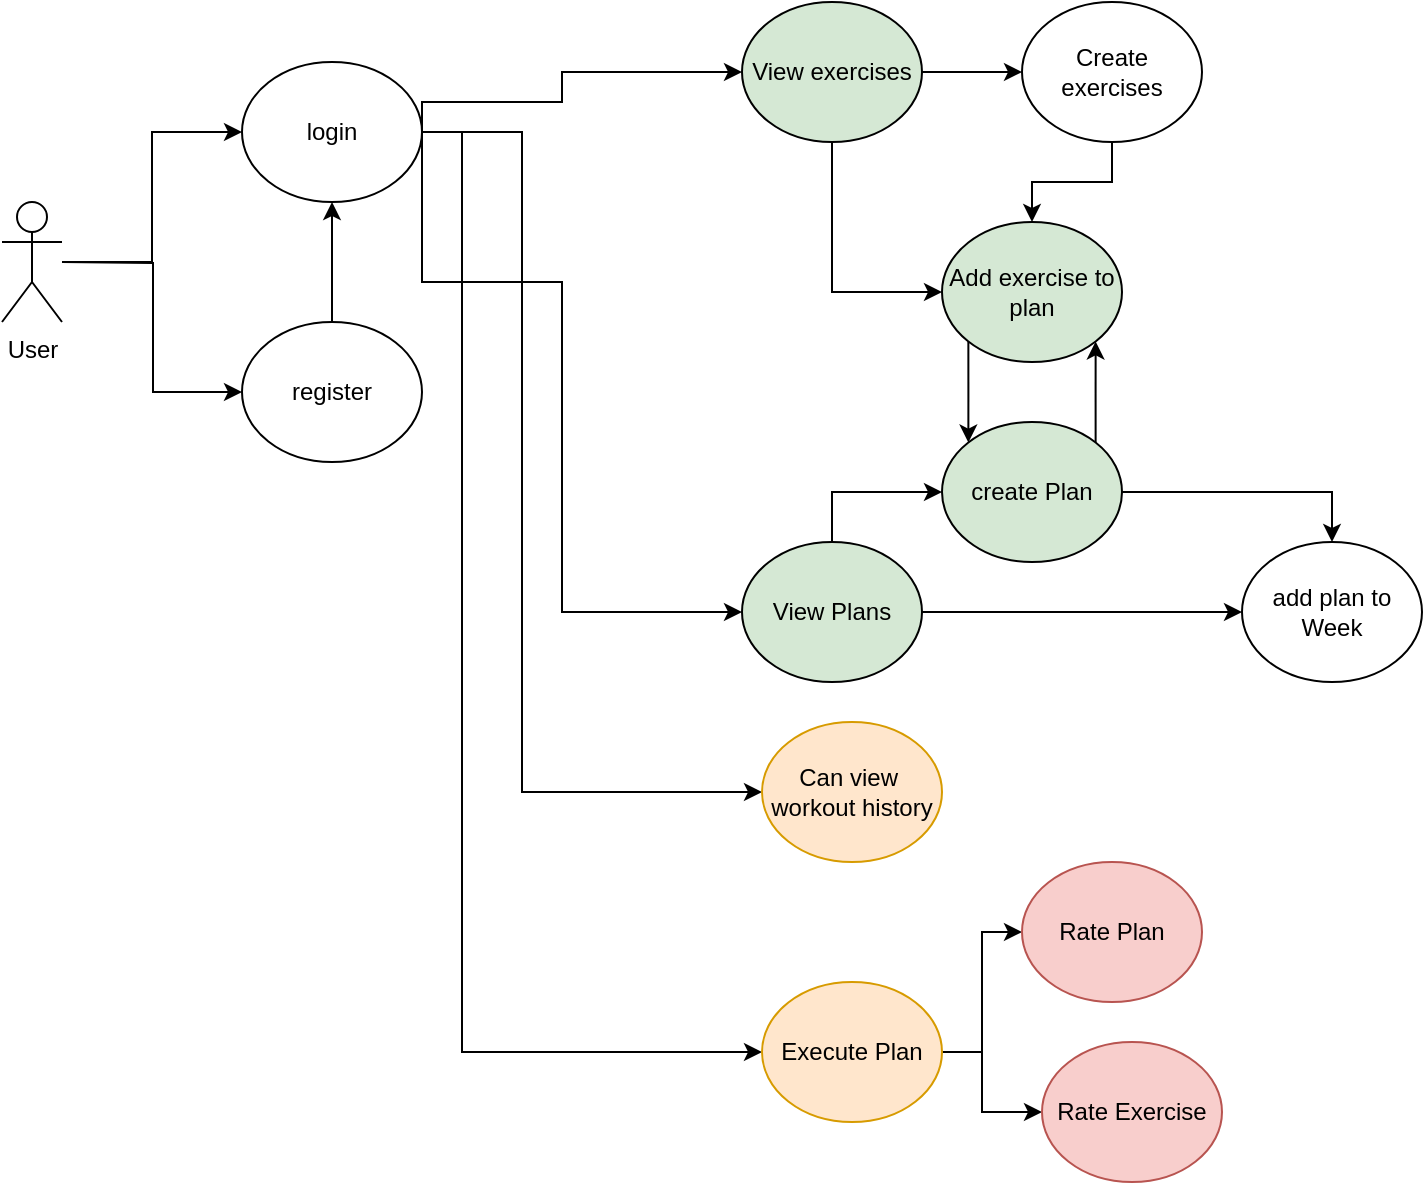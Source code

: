 <mxfile version="13.9.9" type="device"><diagram id="EyVBt6yn5ezmpiW4qas2" name="Page-1"><mxGraphModel dx="808" dy="850" grid="1" gridSize="10" guides="1" tooltips="1" connect="1" arrows="1" fold="1" page="1" pageScale="1" pageWidth="850" pageHeight="1100" math="0" shadow="0"><root><mxCell id="0"/><mxCell id="1" parent="0"/><mxCell id="ew1_HLHAnBQzXtsTmsNw-2" style="edgeStyle=orthogonalEdgeStyle;rounded=0;orthogonalLoop=1;jettySize=auto;html=1;" parent="1" source="ew1_HLHAnBQzXtsTmsNw-1" target="ew1_HLHAnBQzXtsTmsNw-3" edge="1"><mxGeometry relative="1" as="geometry"><mxPoint x="230" y="120" as="targetPoint"/></mxGeometry></mxCell><mxCell id="ew1_HLHAnBQzXtsTmsNw-1" value="User" style="shape=umlActor;verticalLabelPosition=bottom;verticalAlign=top;html=1;outlineConnect=0;" parent="1" vertex="1"><mxGeometry x="100" y="140" width="30" height="60" as="geometry"/></mxCell><mxCell id="ew1_HLHAnBQzXtsTmsNw-10" style="edgeStyle=orthogonalEdgeStyle;rounded=0;orthogonalLoop=1;jettySize=auto;html=1;exitX=1;exitY=0.5;exitDx=0;exitDy=0;entryX=0;entryY=0.5;entryDx=0;entryDy=0;" parent="1" source="ew1_HLHAnBQzXtsTmsNw-3" edge="1"><mxGeometry relative="1" as="geometry"><mxPoint x="470" y="75" as="targetPoint"/><Array as="points"><mxPoint x="310" y="90"/><mxPoint x="380" y="90"/><mxPoint x="380" y="75"/></Array></mxGeometry></mxCell><mxCell id="ew1_HLHAnBQzXtsTmsNw-12" style="edgeStyle=orthogonalEdgeStyle;rounded=0;orthogonalLoop=1;jettySize=auto;html=1;exitX=1;exitY=0.5;exitDx=0;exitDy=0;entryX=0;entryY=0.5;entryDx=0;entryDy=0;" parent="1" source="ew1_HLHAnBQzXtsTmsNw-3" target="ew1_HLHAnBQzXtsTmsNw-28" edge="1"><mxGeometry relative="1" as="geometry"><mxPoint x="310" y="195" as="sourcePoint"/><mxPoint x="470" y="275" as="targetPoint"/><Array as="points"><mxPoint x="310" y="180"/><mxPoint x="380" y="180"/><mxPoint x="380" y="345"/></Array></mxGeometry></mxCell><mxCell id="ew1_HLHAnBQzXtsTmsNw-14" style="edgeStyle=orthogonalEdgeStyle;rounded=0;orthogonalLoop=1;jettySize=auto;html=1;exitX=1;exitY=0.5;exitDx=0;exitDy=0;entryX=0;entryY=0.5;entryDx=0;entryDy=0;" parent="1" source="ew1_HLHAnBQzXtsTmsNw-3" target="ew1_HLHAnBQzXtsTmsNw-13" edge="1"><mxGeometry relative="1" as="geometry"><Array as="points"><mxPoint x="360" y="105"/><mxPoint x="360" y="435"/></Array></mxGeometry></mxCell><mxCell id="ew1_HLHAnBQzXtsTmsNw-18" style="edgeStyle=orthogonalEdgeStyle;rounded=0;orthogonalLoop=1;jettySize=auto;html=1;exitX=1;exitY=0.5;exitDx=0;exitDy=0;entryX=0;entryY=0.5;entryDx=0;entryDy=0;" parent="1" source="ew1_HLHAnBQzXtsTmsNw-3" target="ew1_HLHAnBQzXtsTmsNw-17" edge="1"><mxGeometry relative="1" as="geometry"><Array as="points"><mxPoint x="330" y="105"/><mxPoint x="330" y="565"/></Array></mxGeometry></mxCell><mxCell id="ew1_HLHAnBQzXtsTmsNw-3" value="login" style="ellipse;whiteSpace=wrap;html=1;" parent="1" vertex="1"><mxGeometry x="220" y="70" width="90" height="70" as="geometry"/></mxCell><mxCell id="ew1_HLHAnBQzXtsTmsNw-11" style="edgeStyle=orthogonalEdgeStyle;rounded=0;orthogonalLoop=1;jettySize=auto;html=1;exitX=0.5;exitY=0;exitDx=0;exitDy=0;entryX=0.5;entryY=1;entryDx=0;entryDy=0;" parent="1" source="ew1_HLHAnBQzXtsTmsNw-6" target="ew1_HLHAnBQzXtsTmsNw-3" edge="1"><mxGeometry relative="1" as="geometry"/></mxCell><mxCell id="ew1_HLHAnBQzXtsTmsNw-6" value="register" style="ellipse;whiteSpace=wrap;html=1;" parent="1" vertex="1"><mxGeometry x="220" y="200" width="90" height="70" as="geometry"/></mxCell><mxCell id="ew1_HLHAnBQzXtsTmsNw-9" style="edgeStyle=orthogonalEdgeStyle;rounded=0;orthogonalLoop=1;jettySize=auto;html=1;entryX=0;entryY=0.5;entryDx=0;entryDy=0;" parent="1" target="ew1_HLHAnBQzXtsTmsNw-6" edge="1"><mxGeometry relative="1" as="geometry"><mxPoint x="230" y="115" as="targetPoint"/><mxPoint x="130" y="170" as="sourcePoint"/></mxGeometry></mxCell><mxCell id="ew1_HLHAnBQzXtsTmsNw-13" value="Can view&amp;nbsp;&lt;br&gt;workout history" style="ellipse;whiteSpace=wrap;html=1;fillColor=#ffe6cc;strokeColor=#d79b00;" parent="1" vertex="1"><mxGeometry x="480" y="400" width="90" height="70" as="geometry"/></mxCell><mxCell id="ew1_HLHAnBQzXtsTmsNw-25" style="edgeStyle=orthogonalEdgeStyle;rounded=0;orthogonalLoop=1;jettySize=auto;html=1;exitX=1;exitY=0.5;exitDx=0;exitDy=0;entryX=0;entryY=0.5;entryDx=0;entryDy=0;" parent="1" source="ew1_HLHAnBQzXtsTmsNw-17" target="ew1_HLHAnBQzXtsTmsNw-23" edge="1"><mxGeometry relative="1" as="geometry"/></mxCell><mxCell id="ew1_HLHAnBQzXtsTmsNw-26" style="edgeStyle=orthogonalEdgeStyle;rounded=0;orthogonalLoop=1;jettySize=auto;html=1;exitX=1;exitY=0.5;exitDx=0;exitDy=0;entryX=0;entryY=0.5;entryDx=0;entryDy=0;" parent="1" source="ew1_HLHAnBQzXtsTmsNw-17" target="ew1_HLHAnBQzXtsTmsNw-24" edge="1"><mxGeometry relative="1" as="geometry"><Array as="points"><mxPoint x="590" y="565"/><mxPoint x="590" y="595"/></Array></mxGeometry></mxCell><mxCell id="ew1_HLHAnBQzXtsTmsNw-17" value="Execute Plan" style="ellipse;whiteSpace=wrap;html=1;fillColor=#ffe6cc;strokeColor=#d79b00;" parent="1" vertex="1"><mxGeometry x="480" y="530" width="90" height="70" as="geometry"/></mxCell><mxCell id="ew1_HLHAnBQzXtsTmsNw-23" value="Rate Plan" style="ellipse;whiteSpace=wrap;html=1;fillColor=#f8cecc;strokeColor=#b85450;" parent="1" vertex="1"><mxGeometry x="610" y="470" width="90" height="70" as="geometry"/></mxCell><mxCell id="ew1_HLHAnBQzXtsTmsNw-24" value="Rate Exercise" style="ellipse;whiteSpace=wrap;html=1;fillColor=#f8cecc;strokeColor=#b85450;" parent="1" vertex="1"><mxGeometry x="620" y="560" width="90" height="70" as="geometry"/></mxCell><mxCell id="ew1_HLHAnBQzXtsTmsNw-39" style="edgeStyle=orthogonalEdgeStyle;rounded=0;orthogonalLoop=1;jettySize=auto;html=1;exitX=1;exitY=0.5;exitDx=0;exitDy=0;entryX=0;entryY=0.5;entryDx=0;entryDy=0;" parent="1" source="ew1_HLHAnBQzXtsTmsNw-28" target="ew1_HLHAnBQzXtsTmsNw-40" edge="1"><mxGeometry relative="1" as="geometry"><mxPoint x="620" y="345" as="targetPoint"/></mxGeometry></mxCell><mxCell id="ew1_HLHAnBQzXtsTmsNw-50" style="edgeStyle=orthogonalEdgeStyle;rounded=0;orthogonalLoop=1;jettySize=auto;html=1;exitX=0.5;exitY=0;exitDx=0;exitDy=0;entryX=0;entryY=0.5;entryDx=0;entryDy=0;" parent="1" source="ew1_HLHAnBQzXtsTmsNw-28" target="ew1_HLHAnBQzXtsTmsNw-49" edge="1"><mxGeometry relative="1" as="geometry"><mxPoint x="515" y="280" as="targetPoint"/></mxGeometry></mxCell><mxCell id="ew1_HLHAnBQzXtsTmsNw-28" value="View Plans" style="ellipse;whiteSpace=wrap;html=1;fillColor=#d5e8d4;" parent="1" vertex="1"><mxGeometry x="470" y="310" width="90" height="70" as="geometry"/></mxCell><mxCell id="ew1_HLHAnBQzXtsTmsNw-31" style="edgeStyle=orthogonalEdgeStyle;rounded=0;orthogonalLoop=1;jettySize=auto;html=1;exitX=1;exitY=0.5;exitDx=0;exitDy=0;" parent="1" source="ew1_HLHAnBQzXtsTmsNw-29" target="ew1_HLHAnBQzXtsTmsNw-30" edge="1"><mxGeometry relative="1" as="geometry"/></mxCell><mxCell id="ew1_HLHAnBQzXtsTmsNw-45" style="edgeStyle=orthogonalEdgeStyle;rounded=0;orthogonalLoop=1;jettySize=auto;html=1;exitX=0.5;exitY=1;exitDx=0;exitDy=0;entryX=0;entryY=0.5;entryDx=0;entryDy=0;" parent="1" source="ew1_HLHAnBQzXtsTmsNw-29" target="ew1_HLHAnBQzXtsTmsNw-44" edge="1"><mxGeometry relative="1" as="geometry"/></mxCell><mxCell id="ew1_HLHAnBQzXtsTmsNw-29" value="View exercises" style="ellipse;whiteSpace=wrap;html=1;fillColor=#d5e8d4;" parent="1" vertex="1"><mxGeometry x="470" y="40" width="90" height="70" as="geometry"/></mxCell><mxCell id="ew1_HLHAnBQzXtsTmsNw-46" style="edgeStyle=orthogonalEdgeStyle;rounded=0;orthogonalLoop=1;jettySize=auto;html=1;exitX=0.5;exitY=1;exitDx=0;exitDy=0;entryX=0.5;entryY=0;entryDx=0;entryDy=0;" parent="1" source="ew1_HLHAnBQzXtsTmsNw-30" target="ew1_HLHAnBQzXtsTmsNw-44" edge="1"><mxGeometry relative="1" as="geometry"/></mxCell><mxCell id="ew1_HLHAnBQzXtsTmsNw-30" value="Create exercises" style="ellipse;whiteSpace=wrap;html=1;" parent="1" vertex="1"><mxGeometry x="610" y="40" width="90" height="70" as="geometry"/></mxCell><mxCell id="ew1_HLHAnBQzXtsTmsNw-40" value="add plan to Week" style="ellipse;whiteSpace=wrap;html=1;" parent="1" vertex="1"><mxGeometry x="720" y="310" width="90" height="70" as="geometry"/></mxCell><mxCell id="ew1_HLHAnBQzXtsTmsNw-53" style="edgeStyle=orthogonalEdgeStyle;rounded=0;orthogonalLoop=1;jettySize=auto;html=1;exitX=0;exitY=1;exitDx=0;exitDy=0;entryX=0;entryY=0;entryDx=0;entryDy=0;" parent="1" source="ew1_HLHAnBQzXtsTmsNw-44" target="ew1_HLHAnBQzXtsTmsNw-49" edge="1"><mxGeometry relative="1" as="geometry"/></mxCell><mxCell id="ew1_HLHAnBQzXtsTmsNw-44" value="Add exercise to plan" style="ellipse;whiteSpace=wrap;html=1;fillColor=#d5e8d4;" parent="1" vertex="1"><mxGeometry x="570" y="150" width="90" height="70" as="geometry"/></mxCell><mxCell id="ew1_HLHAnBQzXtsTmsNw-51" style="edgeStyle=orthogonalEdgeStyle;rounded=0;orthogonalLoop=1;jettySize=auto;html=1;exitX=1;exitY=0.5;exitDx=0;exitDy=0;entryX=0.5;entryY=0;entryDx=0;entryDy=0;" parent="1" source="ew1_HLHAnBQzXtsTmsNw-49" target="ew1_HLHAnBQzXtsTmsNw-40" edge="1"><mxGeometry relative="1" as="geometry"/></mxCell><mxCell id="ew1_HLHAnBQzXtsTmsNw-54" style="edgeStyle=orthogonalEdgeStyle;rounded=0;orthogonalLoop=1;jettySize=auto;html=1;exitX=1;exitY=0;exitDx=0;exitDy=0;entryX=1;entryY=1;entryDx=0;entryDy=0;" parent="1" source="ew1_HLHAnBQzXtsTmsNw-49" target="ew1_HLHAnBQzXtsTmsNw-44" edge="1"><mxGeometry relative="1" as="geometry"/></mxCell><mxCell id="ew1_HLHAnBQzXtsTmsNw-49" value="create Plan" style="ellipse;whiteSpace=wrap;html=1;fillColor=#d5e8d4;" parent="1" vertex="1"><mxGeometry x="570" y="250" width="90" height="70" as="geometry"/></mxCell></root></mxGraphModel></diagram></mxfile>